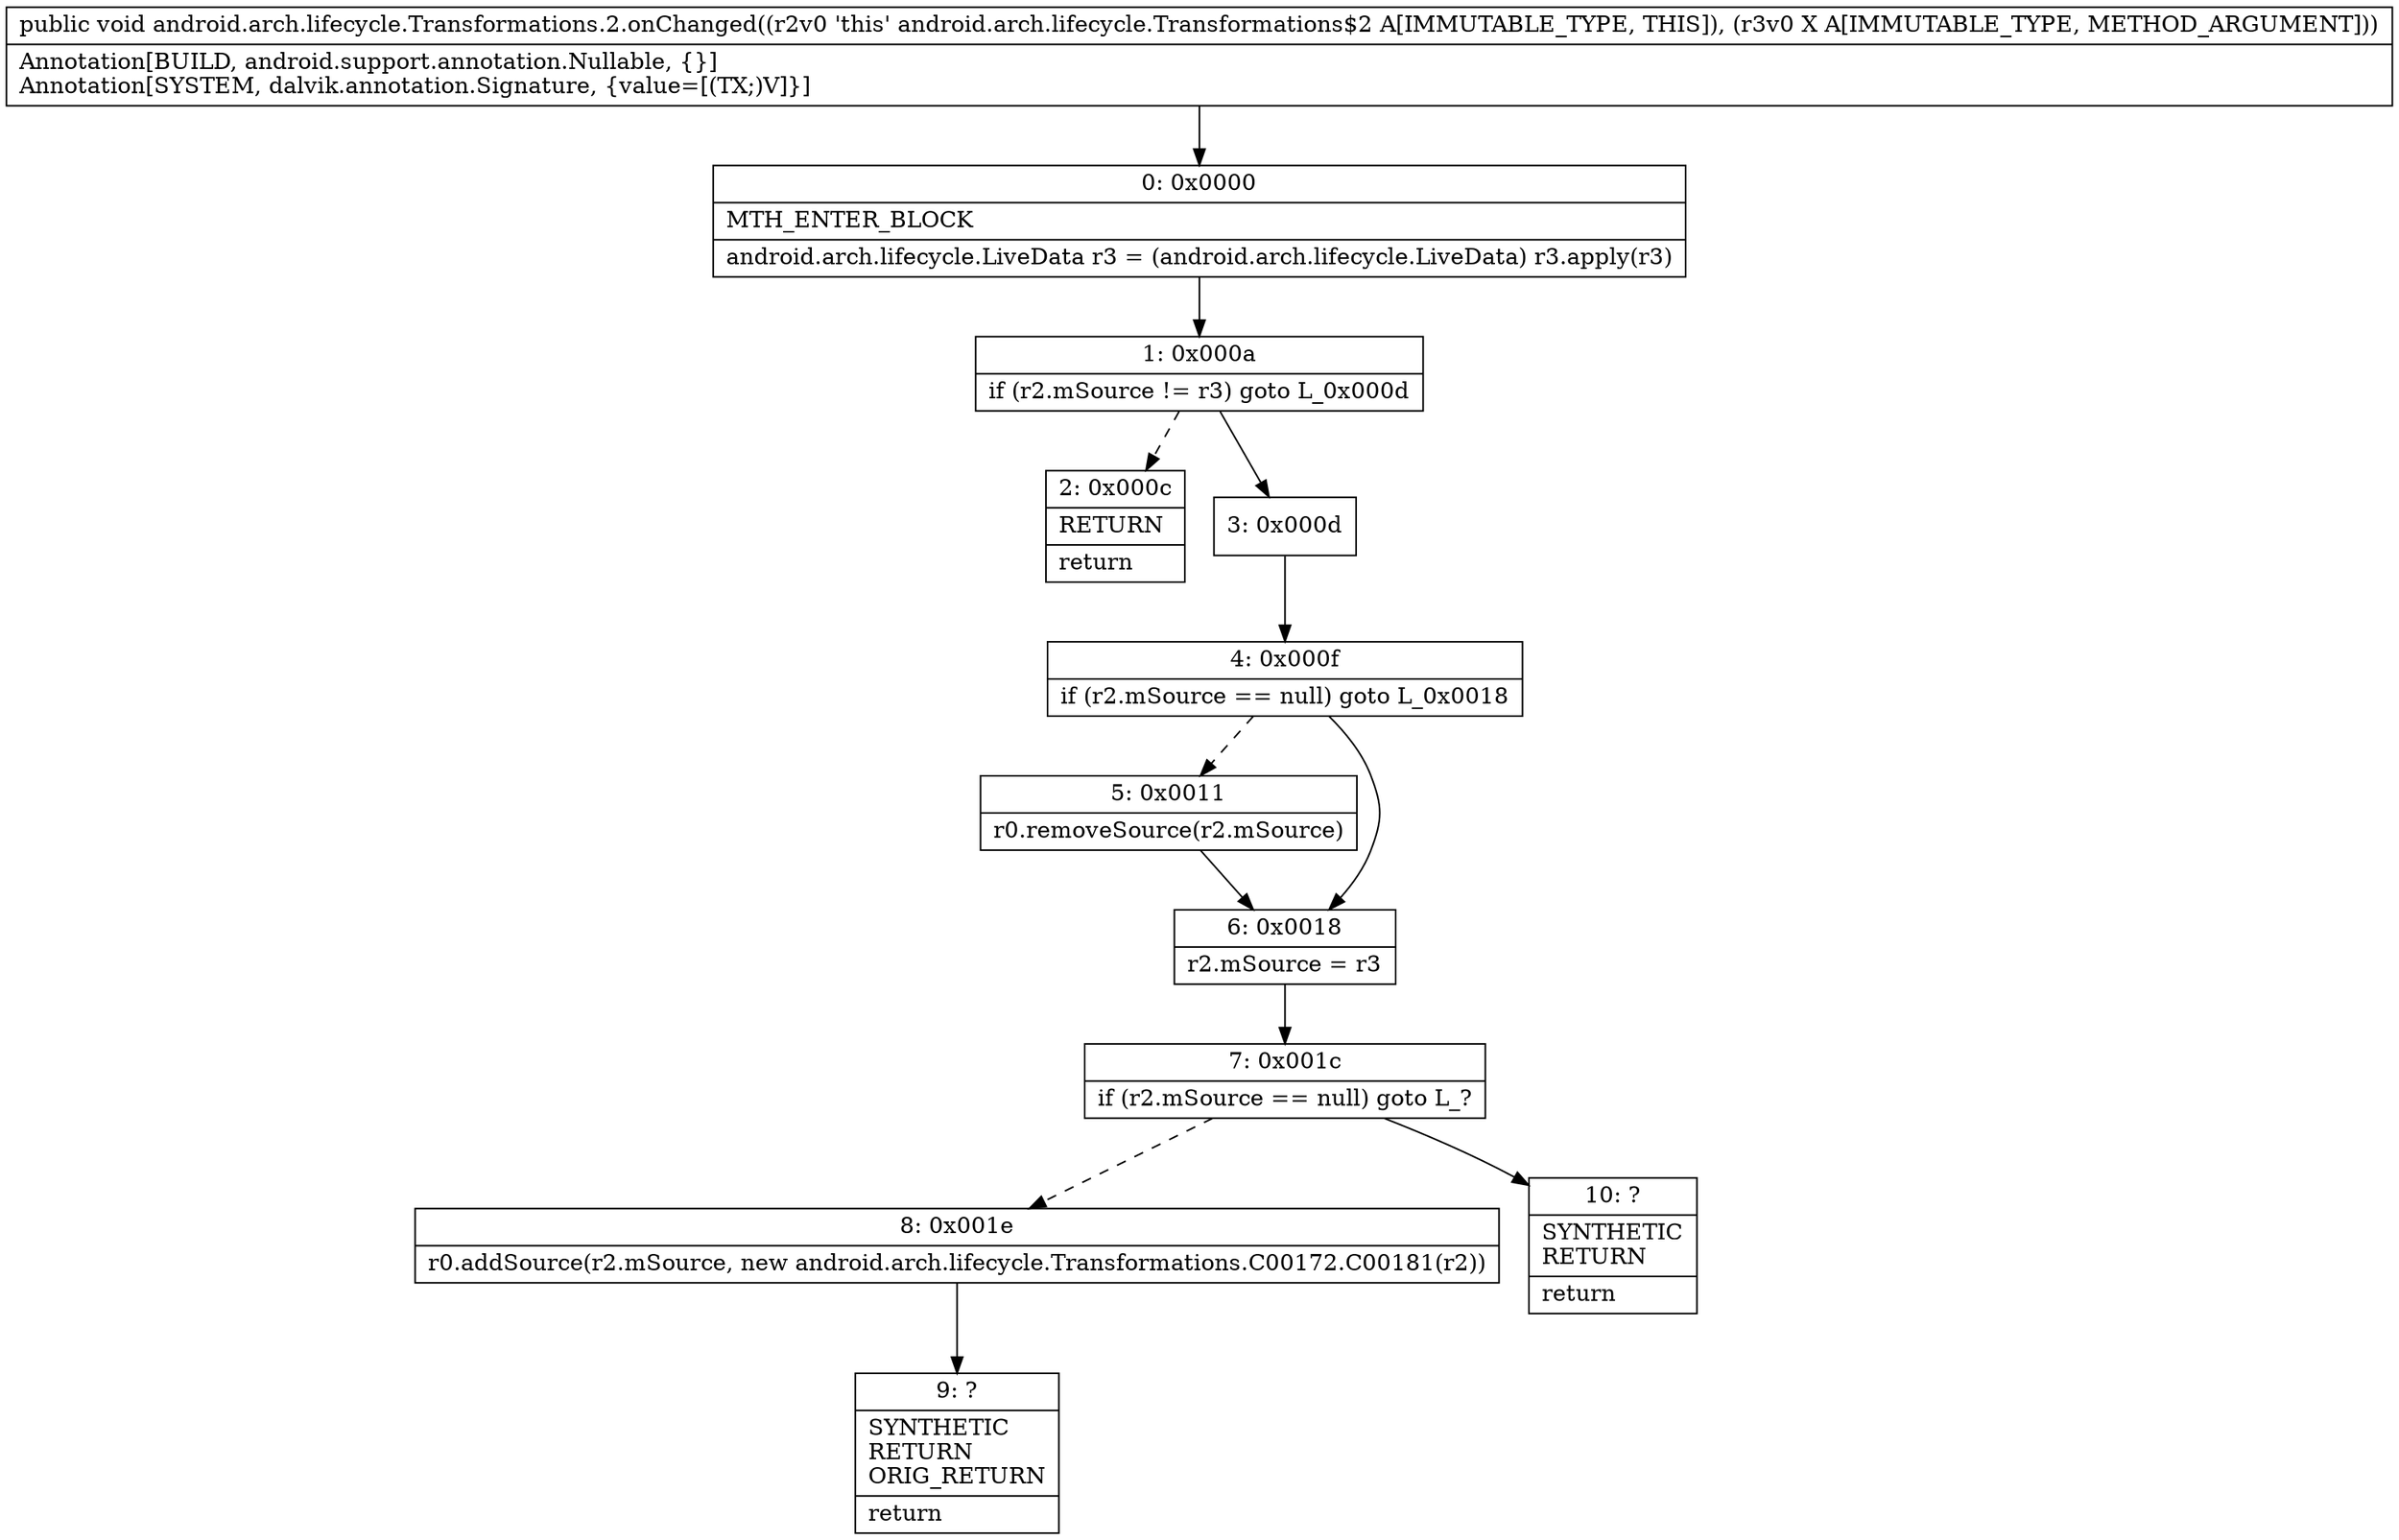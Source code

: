 digraph "CFG forandroid.arch.lifecycle.Transformations.2.onChanged(Ljava\/lang\/Object;)V" {
Node_0 [shape=record,label="{0\:\ 0x0000|MTH_ENTER_BLOCK\l|android.arch.lifecycle.LiveData r3 = (android.arch.lifecycle.LiveData) r3.apply(r3)\l}"];
Node_1 [shape=record,label="{1\:\ 0x000a|if (r2.mSource != r3) goto L_0x000d\l}"];
Node_2 [shape=record,label="{2\:\ 0x000c|RETURN\l|return\l}"];
Node_3 [shape=record,label="{3\:\ 0x000d}"];
Node_4 [shape=record,label="{4\:\ 0x000f|if (r2.mSource == null) goto L_0x0018\l}"];
Node_5 [shape=record,label="{5\:\ 0x0011|r0.removeSource(r2.mSource)\l}"];
Node_6 [shape=record,label="{6\:\ 0x0018|r2.mSource = r3\l}"];
Node_7 [shape=record,label="{7\:\ 0x001c|if (r2.mSource == null) goto L_?\l}"];
Node_8 [shape=record,label="{8\:\ 0x001e|r0.addSource(r2.mSource, new android.arch.lifecycle.Transformations.C00172.C00181(r2))\l}"];
Node_9 [shape=record,label="{9\:\ ?|SYNTHETIC\lRETURN\lORIG_RETURN\l|return\l}"];
Node_10 [shape=record,label="{10\:\ ?|SYNTHETIC\lRETURN\l|return\l}"];
MethodNode[shape=record,label="{public void android.arch.lifecycle.Transformations.2.onChanged((r2v0 'this' android.arch.lifecycle.Transformations$2 A[IMMUTABLE_TYPE, THIS]), (r3v0 X A[IMMUTABLE_TYPE, METHOD_ARGUMENT]))  | Annotation[BUILD, android.support.annotation.Nullable, \{\}]\lAnnotation[SYSTEM, dalvik.annotation.Signature, \{value=[(TX;)V]\}]\l}"];
MethodNode -> Node_0;
Node_0 -> Node_1;
Node_1 -> Node_2[style=dashed];
Node_1 -> Node_3;
Node_3 -> Node_4;
Node_4 -> Node_5[style=dashed];
Node_4 -> Node_6;
Node_5 -> Node_6;
Node_6 -> Node_7;
Node_7 -> Node_8[style=dashed];
Node_7 -> Node_10;
Node_8 -> Node_9;
}

